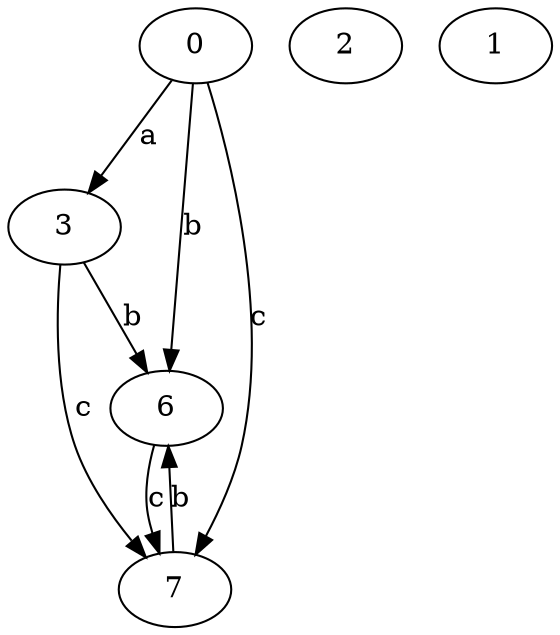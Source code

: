 strict digraph  {
0;
2;
3;
6;
7;
1;
0 -> 3  [label=a];
0 -> 6  [label=b];
0 -> 7  [label=c];
3 -> 6  [label=b];
3 -> 7  [label=c];
6 -> 7  [label=c];
7 -> 6  [label=b];
}
